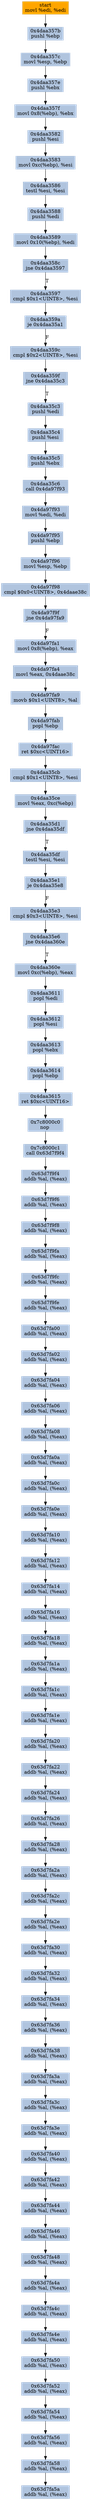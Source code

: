 digraph G {
node[shape=rectangle,style=filled,fillcolor=lightsteelblue,color=lightsteelblue]
bgcolor="transparent"
a0x4daa3579movl_edi_edi[label="start\nmovl %edi, %edi",color="lightgrey",fillcolor="orange"];
a0x4daa357bpushl_ebp[label="0x4daa357b\npushl %ebp"];
a0x4daa357cmovl_esp_ebp[label="0x4daa357c\nmovl %esp, %ebp"];
a0x4daa357epushl_ebx[label="0x4daa357e\npushl %ebx"];
a0x4daa357fmovl_0x8ebp__ebx[label="0x4daa357f\nmovl 0x8(%ebp), %ebx"];
a0x4daa3582pushl_esi[label="0x4daa3582\npushl %esi"];
a0x4daa3583movl_0xcebp__esi[label="0x4daa3583\nmovl 0xc(%ebp), %esi"];
a0x4daa3586testl_esi_esi[label="0x4daa3586\ntestl %esi, %esi"];
a0x4daa3588pushl_edi[label="0x4daa3588\npushl %edi"];
a0x4daa3589movl_0x10ebp__edi[label="0x4daa3589\nmovl 0x10(%ebp), %edi"];
a0x4daa358cjne_0x4daa3597[label="0x4daa358c\njne 0x4daa3597"];
a0x4daa3597cmpl_0x1UINT8_esi[label="0x4daa3597\ncmpl $0x1<UINT8>, %esi"];
a0x4daa359aje_0x4daa35a1[label="0x4daa359a\nje 0x4daa35a1"];
a0x4daa359ccmpl_0x2UINT8_esi[label="0x4daa359c\ncmpl $0x2<UINT8>, %esi"];
a0x4daa359fjne_0x4daa35c3[label="0x4daa359f\njne 0x4daa35c3"];
a0x4daa35c3pushl_edi[label="0x4daa35c3\npushl %edi"];
a0x4daa35c4pushl_esi[label="0x4daa35c4\npushl %esi"];
a0x4daa35c5pushl_ebx[label="0x4daa35c5\npushl %ebx"];
a0x4daa35c6call_0x4da97f93[label="0x4daa35c6\ncall 0x4da97f93"];
a0x4da97f93movl_edi_edi[label="0x4da97f93\nmovl %edi, %edi"];
a0x4da97f95pushl_ebp[label="0x4da97f95\npushl %ebp"];
a0x4da97f96movl_esp_ebp[label="0x4da97f96\nmovl %esp, %ebp"];
a0x4da97f98cmpl_0x0UINT8_0x4daae38c[label="0x4da97f98\ncmpl $0x0<UINT8>, 0x4daae38c"];
a0x4da97f9fjne_0x4da97fa9[label="0x4da97f9f\njne 0x4da97fa9"];
a0x4da97fa1movl_0x8ebp__eax[label="0x4da97fa1\nmovl 0x8(%ebp), %eax"];
a0x4da97fa4movl_eax_0x4daae38c[label="0x4da97fa4\nmovl %eax, 0x4daae38c"];
a0x4da97fa9movb_0x1UINT8_al[label="0x4da97fa9\nmovb $0x1<UINT8>, %al"];
a0x4da97fabpopl_ebp[label="0x4da97fab\npopl %ebp"];
a0x4da97facret_0xcUINT16[label="0x4da97fac\nret $0xc<UINT16>"];
a0x4daa35cbcmpl_0x1UINT8_esi[label="0x4daa35cb\ncmpl $0x1<UINT8>, %esi"];
a0x4daa35cemovl_eax_0xcebp_[label="0x4daa35ce\nmovl %eax, 0xc(%ebp)"];
a0x4daa35d1jne_0x4daa35df[label="0x4daa35d1\njne 0x4daa35df"];
a0x4daa35dftestl_esi_esi[label="0x4daa35df\ntestl %esi, %esi"];
a0x4daa35e1je_0x4daa35e8[label="0x4daa35e1\nje 0x4daa35e8"];
a0x4daa35e3cmpl_0x3UINT8_esi[label="0x4daa35e3\ncmpl $0x3<UINT8>, %esi"];
a0x4daa35e6jne_0x4daa360e[label="0x4daa35e6\njne 0x4daa360e"];
a0x4daa360emovl_0xcebp__eax[label="0x4daa360e\nmovl 0xc(%ebp), %eax"];
a0x4daa3611popl_edi[label="0x4daa3611\npopl %edi"];
a0x4daa3612popl_esi[label="0x4daa3612\npopl %esi"];
a0x4daa3613popl_ebx[label="0x4daa3613\npopl %ebx"];
a0x4daa3614popl_ebp[label="0x4daa3614\npopl %ebp"];
a0x4daa3615ret_0xcUINT16[label="0x4daa3615\nret $0xc<UINT16>"];
a0x7c8000c0nop_[label="0x7c8000c0\nnop "];
a0x7c8000c1call_0x63d7f9f4[label="0x7c8000c1\ncall 0x63d7f9f4"];
a0x63d7f9f4addb_al_eax_[label="0x63d7f9f4\naddb %al, (%eax)"];
a0x63d7f9f6addb_al_eax_[label="0x63d7f9f6\naddb %al, (%eax)"];
a0x63d7f9f8addb_al_eax_[label="0x63d7f9f8\naddb %al, (%eax)"];
a0x63d7f9faaddb_al_eax_[label="0x63d7f9fa\naddb %al, (%eax)"];
a0x63d7f9fcaddb_al_eax_[label="0x63d7f9fc\naddb %al, (%eax)"];
a0x63d7f9feaddb_al_eax_[label="0x63d7f9fe\naddb %al, (%eax)"];
a0x63d7fa00addb_al_eax_[label="0x63d7fa00\naddb %al, (%eax)"];
a0x63d7fa02addb_al_eax_[label="0x63d7fa02\naddb %al, (%eax)"];
a0x63d7fa04addb_al_eax_[label="0x63d7fa04\naddb %al, (%eax)"];
a0x63d7fa06addb_al_eax_[label="0x63d7fa06\naddb %al, (%eax)"];
a0x63d7fa08addb_al_eax_[label="0x63d7fa08\naddb %al, (%eax)"];
a0x63d7fa0aaddb_al_eax_[label="0x63d7fa0a\naddb %al, (%eax)"];
a0x63d7fa0caddb_al_eax_[label="0x63d7fa0c\naddb %al, (%eax)"];
a0x63d7fa0eaddb_al_eax_[label="0x63d7fa0e\naddb %al, (%eax)"];
a0x63d7fa10addb_al_eax_[label="0x63d7fa10\naddb %al, (%eax)"];
a0x63d7fa12addb_al_eax_[label="0x63d7fa12\naddb %al, (%eax)"];
a0x63d7fa14addb_al_eax_[label="0x63d7fa14\naddb %al, (%eax)"];
a0x63d7fa16addb_al_eax_[label="0x63d7fa16\naddb %al, (%eax)"];
a0x63d7fa18addb_al_eax_[label="0x63d7fa18\naddb %al, (%eax)"];
a0x63d7fa1aaddb_al_eax_[label="0x63d7fa1a\naddb %al, (%eax)"];
a0x63d7fa1caddb_al_eax_[label="0x63d7fa1c\naddb %al, (%eax)"];
a0x63d7fa1eaddb_al_eax_[label="0x63d7fa1e\naddb %al, (%eax)"];
a0x63d7fa20addb_al_eax_[label="0x63d7fa20\naddb %al, (%eax)"];
a0x63d7fa22addb_al_eax_[label="0x63d7fa22\naddb %al, (%eax)"];
a0x63d7fa24addb_al_eax_[label="0x63d7fa24\naddb %al, (%eax)"];
a0x63d7fa26addb_al_eax_[label="0x63d7fa26\naddb %al, (%eax)"];
a0x63d7fa28addb_al_eax_[label="0x63d7fa28\naddb %al, (%eax)"];
a0x63d7fa2aaddb_al_eax_[label="0x63d7fa2a\naddb %al, (%eax)"];
a0x63d7fa2caddb_al_eax_[label="0x63d7fa2c\naddb %al, (%eax)"];
a0x63d7fa2eaddb_al_eax_[label="0x63d7fa2e\naddb %al, (%eax)"];
a0x63d7fa30addb_al_eax_[label="0x63d7fa30\naddb %al, (%eax)"];
a0x63d7fa32addb_al_eax_[label="0x63d7fa32\naddb %al, (%eax)"];
a0x63d7fa34addb_al_eax_[label="0x63d7fa34\naddb %al, (%eax)"];
a0x63d7fa36addb_al_eax_[label="0x63d7fa36\naddb %al, (%eax)"];
a0x63d7fa38addb_al_eax_[label="0x63d7fa38\naddb %al, (%eax)"];
a0x63d7fa3aaddb_al_eax_[label="0x63d7fa3a\naddb %al, (%eax)"];
a0x63d7fa3caddb_al_eax_[label="0x63d7fa3c\naddb %al, (%eax)"];
a0x63d7fa3eaddb_al_eax_[label="0x63d7fa3e\naddb %al, (%eax)"];
a0x63d7fa40addb_al_eax_[label="0x63d7fa40\naddb %al, (%eax)"];
a0x63d7fa42addb_al_eax_[label="0x63d7fa42\naddb %al, (%eax)"];
a0x63d7fa44addb_al_eax_[label="0x63d7fa44\naddb %al, (%eax)"];
a0x63d7fa46addb_al_eax_[label="0x63d7fa46\naddb %al, (%eax)"];
a0x63d7fa48addb_al_eax_[label="0x63d7fa48\naddb %al, (%eax)"];
a0x63d7fa4aaddb_al_eax_[label="0x63d7fa4a\naddb %al, (%eax)"];
a0x63d7fa4caddb_al_eax_[label="0x63d7fa4c\naddb %al, (%eax)"];
a0x63d7fa4eaddb_al_eax_[label="0x63d7fa4e\naddb %al, (%eax)"];
a0x63d7fa50addb_al_eax_[label="0x63d7fa50\naddb %al, (%eax)"];
a0x63d7fa52addb_al_eax_[label="0x63d7fa52\naddb %al, (%eax)"];
a0x63d7fa54addb_al_eax_[label="0x63d7fa54\naddb %al, (%eax)"];
a0x63d7fa56addb_al_eax_[label="0x63d7fa56\naddb %al, (%eax)"];
a0x63d7fa58addb_al_eax_[label="0x63d7fa58\naddb %al, (%eax)"];
a0x63d7fa5aaddb_al_eax_[label="0x63d7fa5a\naddb %al, (%eax)"];
a0x4daa3579movl_edi_edi -> a0x4daa357bpushl_ebp [color="#000000"];
a0x4daa357bpushl_ebp -> a0x4daa357cmovl_esp_ebp [color="#000000"];
a0x4daa357cmovl_esp_ebp -> a0x4daa357epushl_ebx [color="#000000"];
a0x4daa357epushl_ebx -> a0x4daa357fmovl_0x8ebp__ebx [color="#000000"];
a0x4daa357fmovl_0x8ebp__ebx -> a0x4daa3582pushl_esi [color="#000000"];
a0x4daa3582pushl_esi -> a0x4daa3583movl_0xcebp__esi [color="#000000"];
a0x4daa3583movl_0xcebp__esi -> a0x4daa3586testl_esi_esi [color="#000000"];
a0x4daa3586testl_esi_esi -> a0x4daa3588pushl_edi [color="#000000"];
a0x4daa3588pushl_edi -> a0x4daa3589movl_0x10ebp__edi [color="#000000"];
a0x4daa3589movl_0x10ebp__edi -> a0x4daa358cjne_0x4daa3597 [color="#000000"];
a0x4daa358cjne_0x4daa3597 -> a0x4daa3597cmpl_0x1UINT8_esi [color="#000000",label="T"];
a0x4daa3597cmpl_0x1UINT8_esi -> a0x4daa359aje_0x4daa35a1 [color="#000000"];
a0x4daa359aje_0x4daa35a1 -> a0x4daa359ccmpl_0x2UINT8_esi [color="#000000",label="F"];
a0x4daa359ccmpl_0x2UINT8_esi -> a0x4daa359fjne_0x4daa35c3 [color="#000000"];
a0x4daa359fjne_0x4daa35c3 -> a0x4daa35c3pushl_edi [color="#000000",label="T"];
a0x4daa35c3pushl_edi -> a0x4daa35c4pushl_esi [color="#000000"];
a0x4daa35c4pushl_esi -> a0x4daa35c5pushl_ebx [color="#000000"];
a0x4daa35c5pushl_ebx -> a0x4daa35c6call_0x4da97f93 [color="#000000"];
a0x4daa35c6call_0x4da97f93 -> a0x4da97f93movl_edi_edi [color="#000000"];
a0x4da97f93movl_edi_edi -> a0x4da97f95pushl_ebp [color="#000000"];
a0x4da97f95pushl_ebp -> a0x4da97f96movl_esp_ebp [color="#000000"];
a0x4da97f96movl_esp_ebp -> a0x4da97f98cmpl_0x0UINT8_0x4daae38c [color="#000000"];
a0x4da97f98cmpl_0x0UINT8_0x4daae38c -> a0x4da97f9fjne_0x4da97fa9 [color="#000000"];
a0x4da97f9fjne_0x4da97fa9 -> a0x4da97fa1movl_0x8ebp__eax [color="#000000",label="F"];
a0x4da97fa1movl_0x8ebp__eax -> a0x4da97fa4movl_eax_0x4daae38c [color="#000000"];
a0x4da97fa4movl_eax_0x4daae38c -> a0x4da97fa9movb_0x1UINT8_al [color="#000000"];
a0x4da97fa9movb_0x1UINT8_al -> a0x4da97fabpopl_ebp [color="#000000"];
a0x4da97fabpopl_ebp -> a0x4da97facret_0xcUINT16 [color="#000000"];
a0x4da97facret_0xcUINT16 -> a0x4daa35cbcmpl_0x1UINT8_esi [color="#000000"];
a0x4daa35cbcmpl_0x1UINT8_esi -> a0x4daa35cemovl_eax_0xcebp_ [color="#000000"];
a0x4daa35cemovl_eax_0xcebp_ -> a0x4daa35d1jne_0x4daa35df [color="#000000"];
a0x4daa35d1jne_0x4daa35df -> a0x4daa35dftestl_esi_esi [color="#000000",label="T"];
a0x4daa35dftestl_esi_esi -> a0x4daa35e1je_0x4daa35e8 [color="#000000"];
a0x4daa35e1je_0x4daa35e8 -> a0x4daa35e3cmpl_0x3UINT8_esi [color="#000000",label="F"];
a0x4daa35e3cmpl_0x3UINT8_esi -> a0x4daa35e6jne_0x4daa360e [color="#000000"];
a0x4daa35e6jne_0x4daa360e -> a0x4daa360emovl_0xcebp__eax [color="#000000",label="T"];
a0x4daa360emovl_0xcebp__eax -> a0x4daa3611popl_edi [color="#000000"];
a0x4daa3611popl_edi -> a0x4daa3612popl_esi [color="#000000"];
a0x4daa3612popl_esi -> a0x4daa3613popl_ebx [color="#000000"];
a0x4daa3613popl_ebx -> a0x4daa3614popl_ebp [color="#000000"];
a0x4daa3614popl_ebp -> a0x4daa3615ret_0xcUINT16 [color="#000000"];
a0x4daa3615ret_0xcUINT16 -> a0x7c8000c0nop_ [color="#000000"];
a0x7c8000c0nop_ -> a0x7c8000c1call_0x63d7f9f4 [color="#000000"];
a0x7c8000c1call_0x63d7f9f4 -> a0x63d7f9f4addb_al_eax_ [color="#000000"];
a0x63d7f9f4addb_al_eax_ -> a0x63d7f9f6addb_al_eax_ [color="#000000"];
a0x63d7f9f6addb_al_eax_ -> a0x63d7f9f8addb_al_eax_ [color="#000000"];
a0x63d7f9f8addb_al_eax_ -> a0x63d7f9faaddb_al_eax_ [color="#000000"];
a0x63d7f9faaddb_al_eax_ -> a0x63d7f9fcaddb_al_eax_ [color="#000000"];
a0x63d7f9fcaddb_al_eax_ -> a0x63d7f9feaddb_al_eax_ [color="#000000"];
a0x63d7f9feaddb_al_eax_ -> a0x63d7fa00addb_al_eax_ [color="#000000"];
a0x63d7fa00addb_al_eax_ -> a0x63d7fa02addb_al_eax_ [color="#000000"];
a0x63d7fa02addb_al_eax_ -> a0x63d7fa04addb_al_eax_ [color="#000000"];
a0x63d7fa04addb_al_eax_ -> a0x63d7fa06addb_al_eax_ [color="#000000"];
a0x63d7fa06addb_al_eax_ -> a0x63d7fa08addb_al_eax_ [color="#000000"];
a0x63d7fa08addb_al_eax_ -> a0x63d7fa0aaddb_al_eax_ [color="#000000"];
a0x63d7fa0aaddb_al_eax_ -> a0x63d7fa0caddb_al_eax_ [color="#000000"];
a0x63d7fa0caddb_al_eax_ -> a0x63d7fa0eaddb_al_eax_ [color="#000000"];
a0x63d7fa0eaddb_al_eax_ -> a0x63d7fa10addb_al_eax_ [color="#000000"];
a0x63d7fa10addb_al_eax_ -> a0x63d7fa12addb_al_eax_ [color="#000000"];
a0x63d7fa12addb_al_eax_ -> a0x63d7fa14addb_al_eax_ [color="#000000"];
a0x63d7fa14addb_al_eax_ -> a0x63d7fa16addb_al_eax_ [color="#000000"];
a0x63d7fa16addb_al_eax_ -> a0x63d7fa18addb_al_eax_ [color="#000000"];
a0x63d7fa18addb_al_eax_ -> a0x63d7fa1aaddb_al_eax_ [color="#000000"];
a0x63d7fa1aaddb_al_eax_ -> a0x63d7fa1caddb_al_eax_ [color="#000000"];
a0x63d7fa1caddb_al_eax_ -> a0x63d7fa1eaddb_al_eax_ [color="#000000"];
a0x63d7fa1eaddb_al_eax_ -> a0x63d7fa20addb_al_eax_ [color="#000000"];
a0x63d7fa20addb_al_eax_ -> a0x63d7fa22addb_al_eax_ [color="#000000"];
a0x63d7fa22addb_al_eax_ -> a0x63d7fa24addb_al_eax_ [color="#000000"];
a0x63d7fa24addb_al_eax_ -> a0x63d7fa26addb_al_eax_ [color="#000000"];
a0x63d7fa26addb_al_eax_ -> a0x63d7fa28addb_al_eax_ [color="#000000"];
a0x63d7fa28addb_al_eax_ -> a0x63d7fa2aaddb_al_eax_ [color="#000000"];
a0x63d7fa2aaddb_al_eax_ -> a0x63d7fa2caddb_al_eax_ [color="#000000"];
a0x63d7fa2caddb_al_eax_ -> a0x63d7fa2eaddb_al_eax_ [color="#000000"];
a0x63d7fa2eaddb_al_eax_ -> a0x63d7fa30addb_al_eax_ [color="#000000"];
a0x63d7fa30addb_al_eax_ -> a0x63d7fa32addb_al_eax_ [color="#000000"];
a0x63d7fa32addb_al_eax_ -> a0x63d7fa34addb_al_eax_ [color="#000000"];
a0x63d7fa34addb_al_eax_ -> a0x63d7fa36addb_al_eax_ [color="#000000"];
a0x63d7fa36addb_al_eax_ -> a0x63d7fa38addb_al_eax_ [color="#000000"];
a0x63d7fa38addb_al_eax_ -> a0x63d7fa3aaddb_al_eax_ [color="#000000"];
a0x63d7fa3aaddb_al_eax_ -> a0x63d7fa3caddb_al_eax_ [color="#000000"];
a0x63d7fa3caddb_al_eax_ -> a0x63d7fa3eaddb_al_eax_ [color="#000000"];
a0x63d7fa3eaddb_al_eax_ -> a0x63d7fa40addb_al_eax_ [color="#000000"];
a0x63d7fa40addb_al_eax_ -> a0x63d7fa42addb_al_eax_ [color="#000000"];
a0x63d7fa42addb_al_eax_ -> a0x63d7fa44addb_al_eax_ [color="#000000"];
a0x63d7fa44addb_al_eax_ -> a0x63d7fa46addb_al_eax_ [color="#000000"];
a0x63d7fa46addb_al_eax_ -> a0x63d7fa48addb_al_eax_ [color="#000000"];
a0x63d7fa48addb_al_eax_ -> a0x63d7fa4aaddb_al_eax_ [color="#000000"];
a0x63d7fa4aaddb_al_eax_ -> a0x63d7fa4caddb_al_eax_ [color="#000000"];
a0x63d7fa4caddb_al_eax_ -> a0x63d7fa4eaddb_al_eax_ [color="#000000"];
a0x63d7fa4eaddb_al_eax_ -> a0x63d7fa50addb_al_eax_ [color="#000000"];
a0x63d7fa50addb_al_eax_ -> a0x63d7fa52addb_al_eax_ [color="#000000"];
a0x63d7fa52addb_al_eax_ -> a0x63d7fa54addb_al_eax_ [color="#000000"];
a0x63d7fa54addb_al_eax_ -> a0x63d7fa56addb_al_eax_ [color="#000000"];
a0x63d7fa56addb_al_eax_ -> a0x63d7fa58addb_al_eax_ [color="#000000"];
a0x63d7fa58addb_al_eax_ -> a0x63d7fa5aaddb_al_eax_ [color="#000000"];
}
